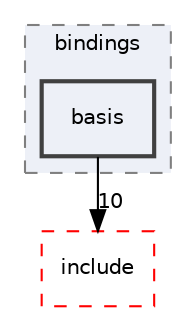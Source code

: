 digraph "/__w/pairinteraction/pairinteraction/src/cpp/bindings/basis"
{
 // INTERACTIVE_SVG=YES
 // LATEX_PDF_SIZE
  bgcolor="transparent";
  edge [fontname="Helvetica",fontsize="10",labelfontname="Helvetica",labelfontsize="10"];
  node [fontname="Helvetica",fontsize="10",shape=record];
  compound=true
  subgraph clusterdir_cc81239b5792b7ba39ceb2ed4f5fa309 {
    graph [ bgcolor="#edf0f7", pencolor="grey50", style="filled,dashed,", label="bindings", fontname="Helvetica", fontsize="10", URL="dir_cc81239b5792b7ba39ceb2ed4f5fa309.html"]
  dir_434b7ca601d84eaa461dee106c619d3f [shape=box, label="basis", style="filled,bold,", fillcolor="#edf0f7", color="grey25", URL="dir_434b7ca601d84eaa461dee106c619d3f.html"];
  }
  dir_e6fb451ec9c24a28c75d00abc51f4b3c [shape=box, label="include", style="dashed,", fillcolor="#edf0f7", color="red", URL="dir_e6fb451ec9c24a28c75d00abc51f4b3c.html"];
  dir_434b7ca601d84eaa461dee106c619d3f->dir_e6fb451ec9c24a28c75d00abc51f4b3c [headlabel="10", labeldistance=1.5 headhref="dir_000000_000014.html"];
}

